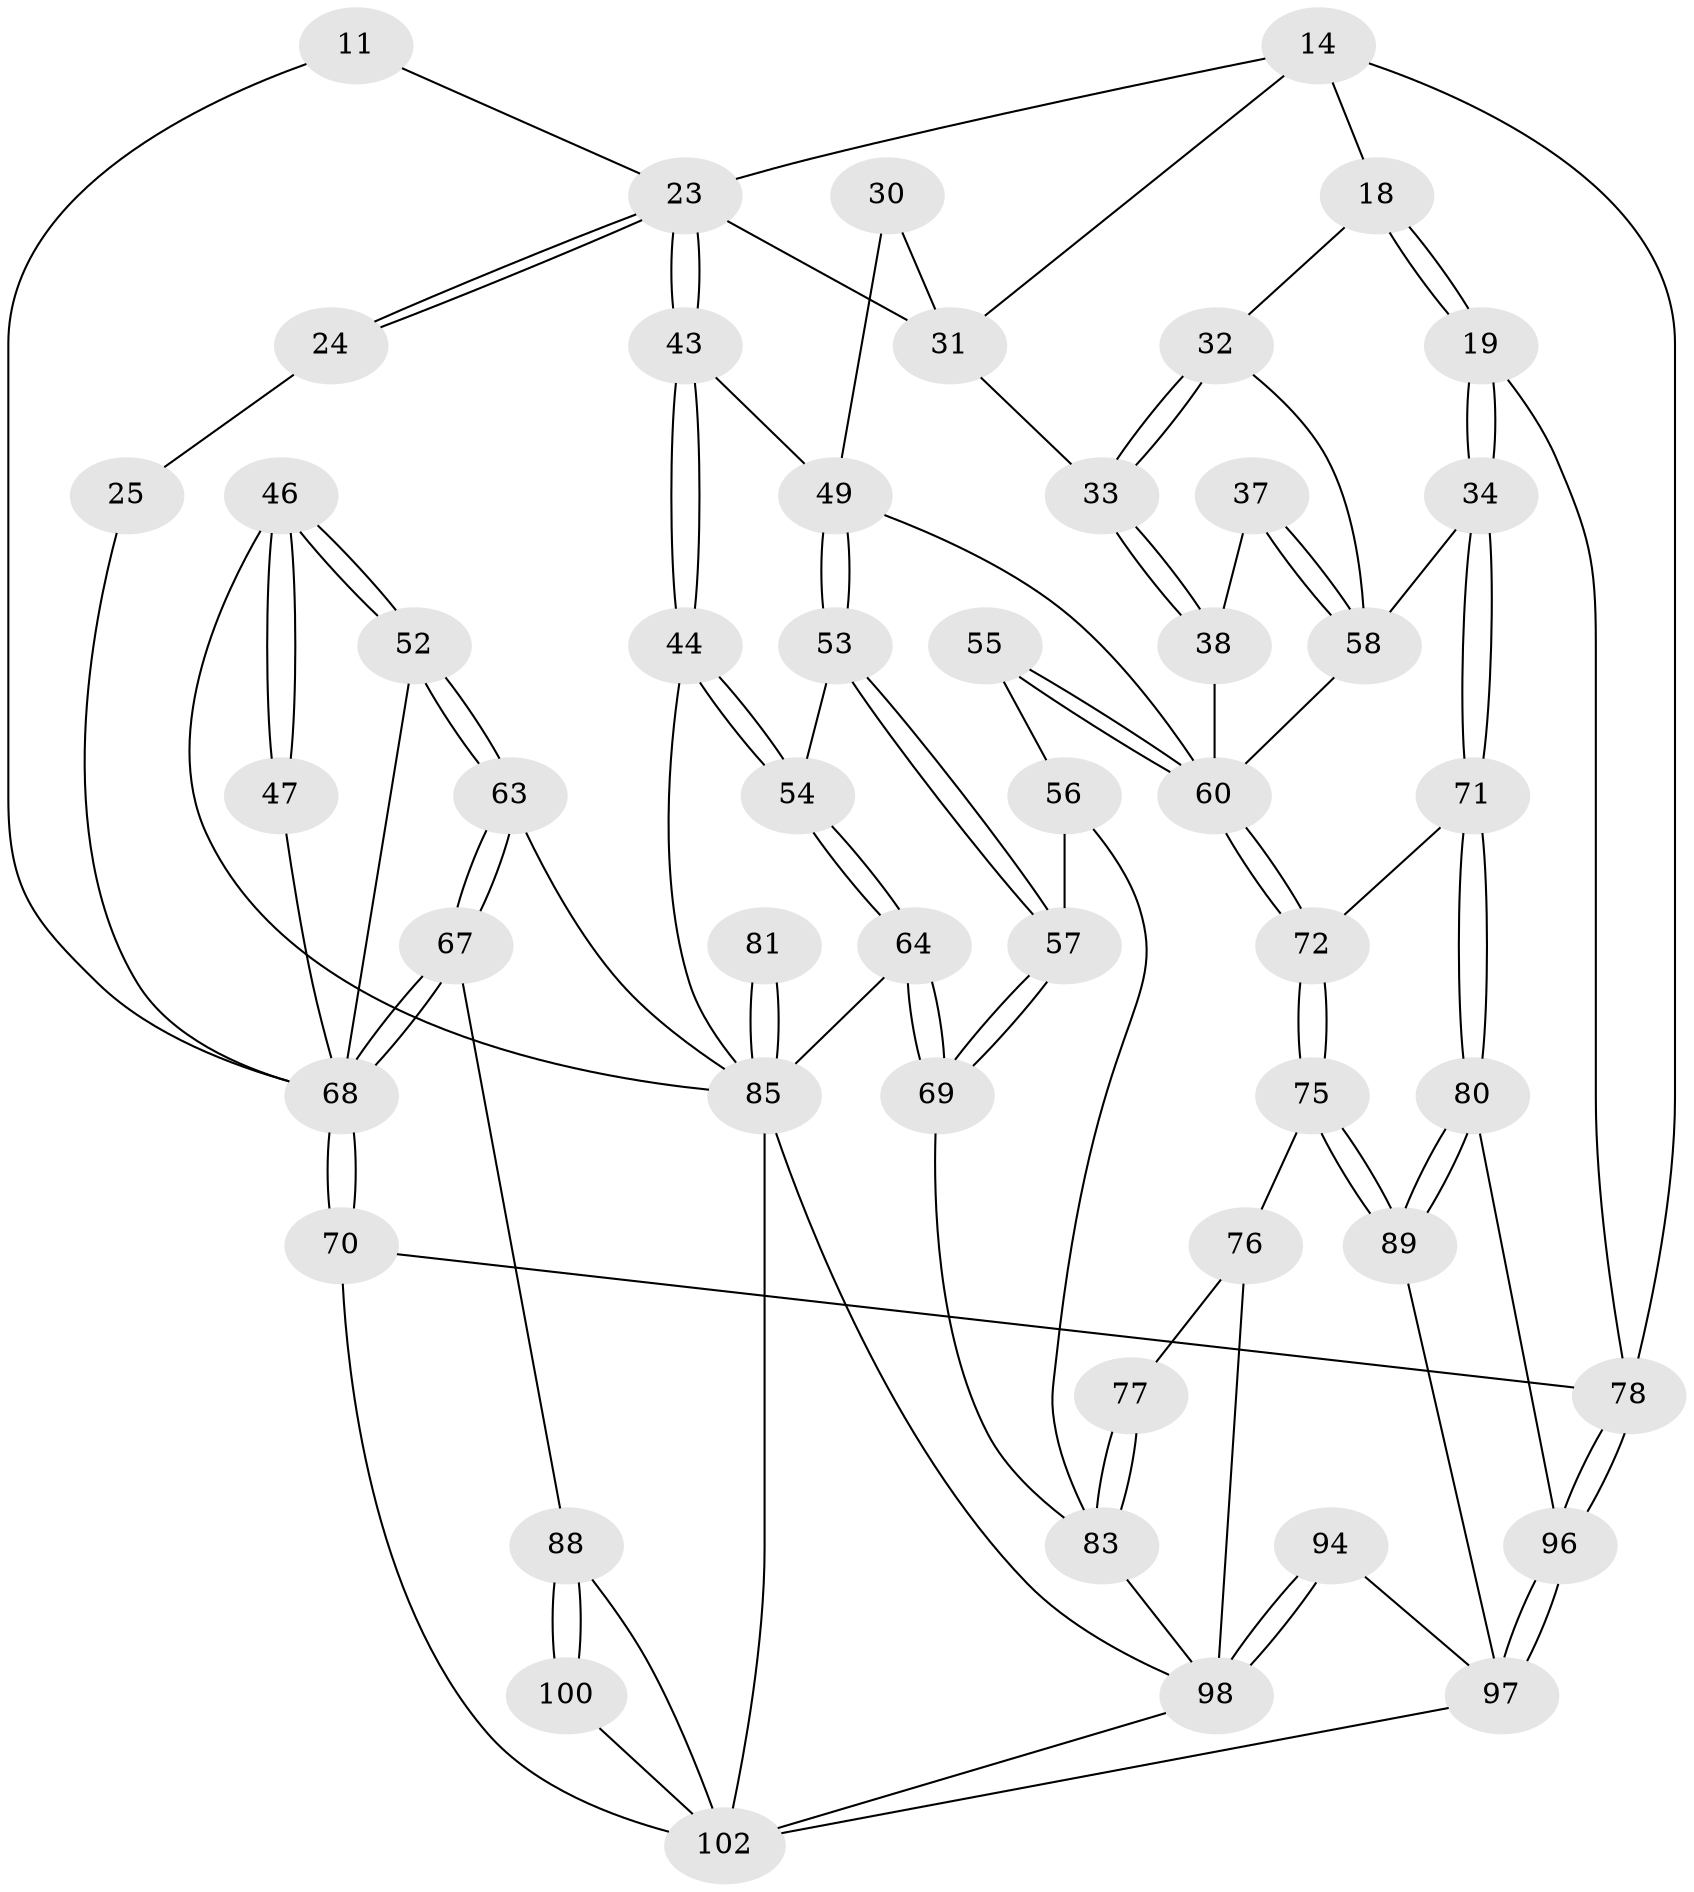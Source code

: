 // original degree distribution, {3: 0.0196078431372549, 4: 0.2549019607843137, 5: 0.49019607843137253, 6: 0.23529411764705882}
// Generated by graph-tools (version 1.1) at 2025/01/03/09/25 05:01:30]
// undirected, 51 vertices, 115 edges
graph export_dot {
graph [start="1"]
  node [color=gray90,style=filled];
  11 [pos="+0.3060840280777211+0.10313057644825462"];
  14 [pos="+0.7474293842914411+0.041007294987408995",super="+3+13"];
  18 [pos="+1+0.04384821308811371"];
  19 [pos="+1+0"];
  23 [pos="+0.315328134375597+0.30542547285143257",super="+10+2"];
  24 [pos="+0.20667538743164524+0.2453817575678287"];
  25 [pos="+0.18041090723458353+0.23747854815732244",super="+22"];
  30 [pos="+0.5362910021953229+0.24810921653502696",super="+29"];
  31 [pos="+0.8159221710656956+0.1682566444544134",super="+28+16"];
  32 [pos="+0.9499117604058006+0.21313814315834434"];
  33 [pos="+0.8315205554114279+0.19343064332681326"];
  34 [pos="+1+0.437325828893621"];
  37 [pos="+0.8744652814744256+0.36783136214176165"];
  38 [pos="+0.8617413997025457+0.36349658682536196"];
  43 [pos="+0.32039089878128335+0.3613071706113309"];
  44 [pos="+0.31874832967456074+0.3669159519867356"];
  46 [pos="+0.22989489512822084+0.40906419380426023"];
  47 [pos="+0.11387557078107377+0.3370149609282526"];
  49 [pos="+0.5496207687280471+0.39330820581856935",super="+42+41"];
  52 [pos="+0.16881899652301235+0.4733911873634196"];
  53 [pos="+0.5364019025306191+0.43743151345228487"];
  54 [pos="+0.4636249310409255+0.4829768714438918"];
  55 [pos="+0.6998123871040546+0.534450624550994"];
  56 [pos="+0.6699860589743251+0.5580109408084704"];
  57 [pos="+0.6318847785340205+0.5487008994197705"];
  58 [pos="+0.9337257305566086+0.4004008973032776",super="+36"];
  60 [pos="+0.8450883347838687+0.5875362953385797",super="+59+39+40"];
  63 [pos="+0.1133320973308983+0.6074730632511569"];
  64 [pos="+0.44763431239452817+0.6084162781718883"];
  67 [pos="+0+0.6606196703963331"];
  68 [pos="+0+0.6552757570489105",super="+51+48+27"];
  69 [pos="+0.4514668327426841+0.6088150126007866"];
  70 [pos="+0+1",super="+6"];
  71 [pos="+1+0.5417420713334745"];
  72 [pos="+0.857739903379371+0.6089238454106319"];
  75 [pos="+0.848004665826716+0.7363650845767918"];
  76 [pos="+0.6869945930985614+0.7228871844838473"];
  77 [pos="+0.6810656095061993+0.720810687216017"];
  78 [pos="+1+1",super="+5"];
  80 [pos="+1+0.696298340976911"];
  81 [pos="+0.3136963635585532+0.8543173356137711"];
  83 [pos="+0.5667805324350752+0.8288914422896669",super="+74+73"];
  85 [pos="+0.4232760430394141+0.8188190149678877",super="+66+82"];
  88 [pos="+0.0378612940605798+0.7708096749560768",super="+87"];
  89 [pos="+0.8500522319295238+0.7387032021767226"];
  94 [pos="+0.7562196150411826+0.8767373838218375"];
  96 [pos="+0.9420104288409268+1",super="+95+79"];
  97 [pos="+0.788131521169002+1",super="+93+92"];
  98 [pos="+0.5728483950808341+0.9312866106555391",super="+91+90"];
  100 [pos="+0.10265390138918283+0.9727517661803686"];
  102 [pos="+0.346515399936723+1",super="+99+86+101"];
  11 -- 23;
  11 -- 68;
  14 -- 78 [weight=2];
  14 -- 18;
  14 -- 31 [weight=2];
  14 -- 23;
  18 -- 19;
  18 -- 19;
  18 -- 32;
  19 -- 34;
  19 -- 34;
  19 -- 78;
  23 -- 24;
  23 -- 24;
  23 -- 43;
  23 -- 43;
  23 -- 31 [weight=2];
  24 -- 25 [weight=2];
  25 -- 68 [weight=2];
  30 -- 49 [weight=2];
  30 -- 31 [weight=2];
  31 -- 33;
  32 -- 33;
  32 -- 33;
  32 -- 58;
  33 -- 38;
  33 -- 38;
  34 -- 71;
  34 -- 71;
  34 -- 58;
  37 -- 38;
  37 -- 58 [weight=2];
  37 -- 58;
  38 -- 60;
  43 -- 44;
  43 -- 44;
  43 -- 49;
  44 -- 54;
  44 -- 54;
  44 -- 85;
  46 -- 47;
  46 -- 47;
  46 -- 52;
  46 -- 52;
  46 -- 85;
  47 -- 68 [weight=2];
  49 -- 53;
  49 -- 53;
  49 -- 60;
  52 -- 63;
  52 -- 63;
  52 -- 68;
  53 -- 54;
  53 -- 57;
  53 -- 57;
  54 -- 64;
  54 -- 64;
  55 -- 56;
  55 -- 60 [weight=2];
  55 -- 60;
  56 -- 57;
  56 -- 83;
  57 -- 69;
  57 -- 69;
  58 -- 60;
  60 -- 72;
  60 -- 72;
  63 -- 67;
  63 -- 67;
  63 -- 85;
  64 -- 69;
  64 -- 69;
  64 -- 85;
  67 -- 68;
  67 -- 68;
  67 -- 88;
  68 -- 70 [weight=3];
  68 -- 70;
  69 -- 83;
  70 -- 78 [weight=2];
  70 -- 102;
  71 -- 72;
  71 -- 80;
  71 -- 80;
  72 -- 75;
  72 -- 75;
  75 -- 76;
  75 -- 89;
  75 -- 89;
  76 -- 77;
  76 -- 98;
  77 -- 83 [weight=2];
  77 -- 83;
  78 -- 96 [weight=2];
  78 -- 96;
  80 -- 89;
  80 -- 89;
  80 -- 96;
  81 -- 85 [weight=3];
  81 -- 85;
  83 -- 98;
  85 -- 98;
  85 -- 102;
  88 -- 100 [weight=2];
  88 -- 100;
  88 -- 102;
  89 -- 97;
  94 -- 98 [weight=2];
  94 -- 98;
  94 -- 97;
  96 -- 97 [weight=2];
  96 -- 97;
  97 -- 102;
  98 -- 102;
  100 -- 102;
}
